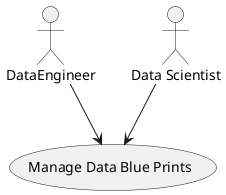 @startuml


usecase "Manage Data Blue Prints" as ManageDataBluePrints

Actor "DataEngineer" as DataEngineer

DataEngineer --> ManageDataBluePrints

Actor "Data Scientist" as DataScientist

DataScientist --> ManageDataBluePrints



@enduml
